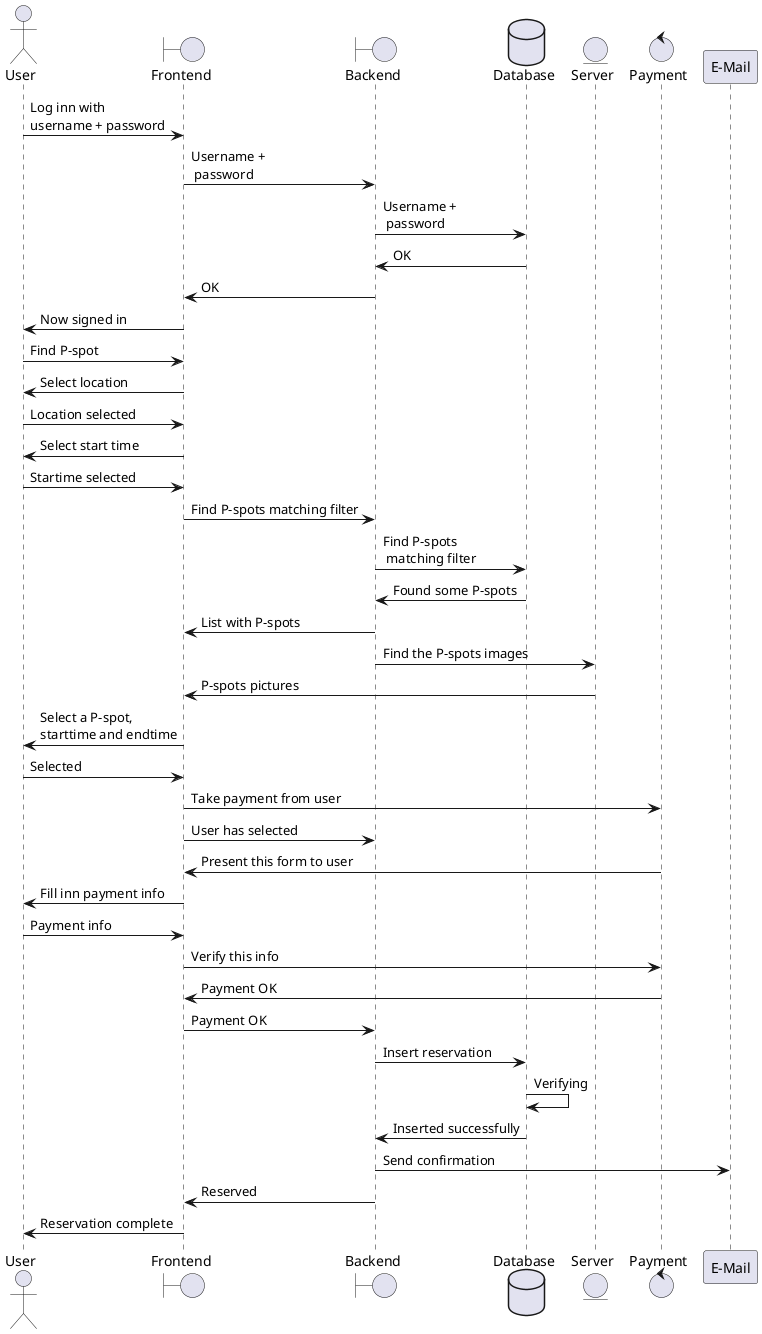 @startuml
actor User
boundary Frontend
boundary Backend
database Database
entity Server
control Payment
/' -------------- Innlogging ------------- '/
User -> Frontend: Log inn with \nusername + password
Frontend -> Backend: Username +\n password
Backend -> Database: Username +\n password
Database -> Backend: OK
Backend -> Frontend: OK
Frontend -> User: Now signed in

/' -------------- Finne plass ------------- '/
User -> Frontend: Find P-spot
Frontend -> User: Select location
User -> Frontend: Location selected
Frontend -> User: Select start time
User -> Frontend: Startime selected
Frontend -> Backend: Find P-spots matching filter
Backend -> Database: Find P-spots \n matching filter
Database -> Backend: Found some P-spots
Backend -> Frontend: List with P-spots
Backend -> Server: Find the P-spots images
Server -> Frontend: P-spots pictures
Frontend -> User: Select a P-spot, \nstarttime and endtime
User -> Frontend: Selected

/' -------------- Betaling ---------------- '/
Frontend -> Payment: Take payment from user
Frontend -> Backend: User has selected
Payment -> Frontend: Present this form to user
Frontend -> User: Fill inn payment info
User -> Frontend: Payment info
Frontend -> Payment: Verify this info
Payment -> Frontend: Payment OK
Frontend -> Backend: Payment OK
Backend -> Database: Insert reservation
Database -> Database: Verifying
Database -> Backend: Inserted successfully
Backend -> "E-Mail": Send confirmation
Backend -> Frontend: Reserved
Frontend -> User: Reservation complete
@enduml
